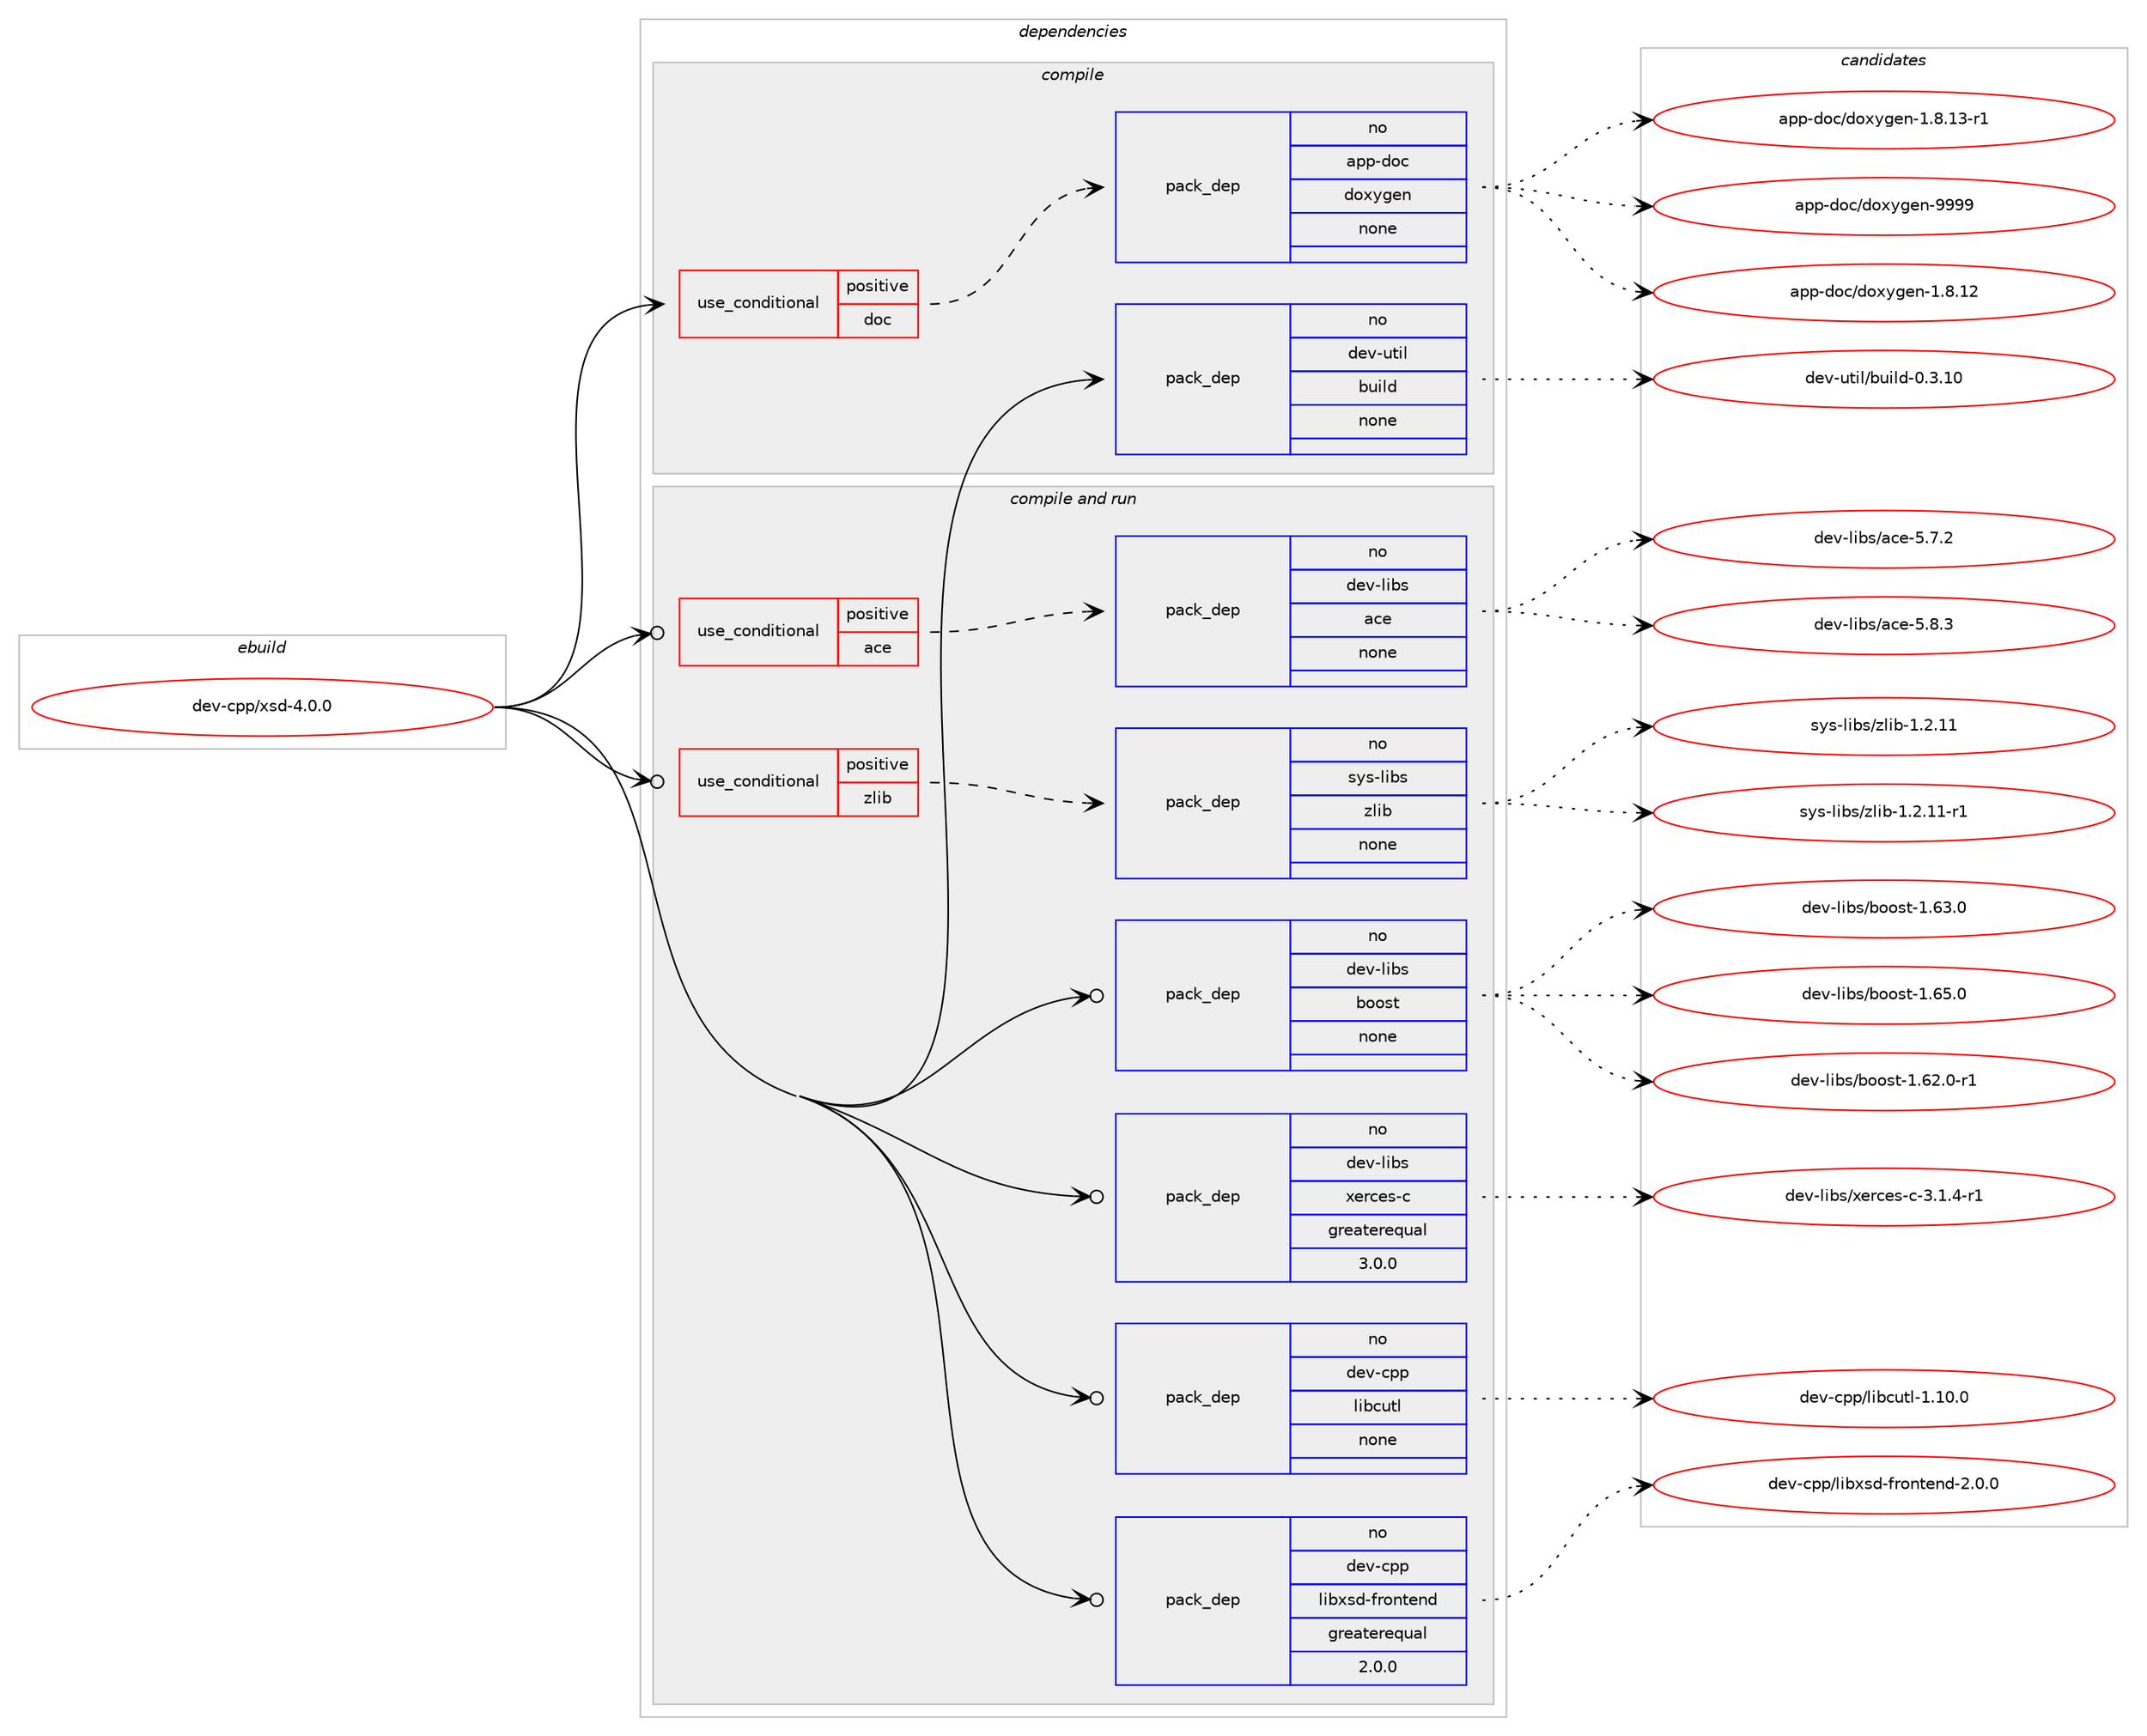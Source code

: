 digraph prolog {

# *************
# Graph options
# *************

newrank=true;
concentrate=true;
compound=true;
graph [rankdir=LR,fontname=Helvetica,fontsize=10,ranksep=1.5];#, ranksep=2.5, nodesep=0.2];
edge  [arrowhead=vee];
node  [fontname=Helvetica,fontsize=10];

# **********
# The ebuild
# **********

subgraph cluster_leftcol {
color=gray;
rank=same;
label=<<i>ebuild</i>>;
id [label="dev-cpp/xsd-4.0.0", color=red, width=4, href="../dev-cpp/xsd-4.0.0.svg"];
}

# ****************
# The dependencies
# ****************

subgraph cluster_midcol {
color=gray;
label=<<i>dependencies</i>>;
subgraph cluster_compile {
fillcolor="#eeeeee";
style=filled;
label=<<i>compile</i>>;
subgraph cond15879 {
dependency65984 [label=<<TABLE BORDER="0" CELLBORDER="1" CELLSPACING="0" CELLPADDING="4"><TR><TD ROWSPAN="3" CELLPADDING="10">use_conditional</TD></TR><TR><TD>positive</TD></TR><TR><TD>doc</TD></TR></TABLE>>, shape=none, color=red];
subgraph pack48637 {
dependency65985 [label=<<TABLE BORDER="0" CELLBORDER="1" CELLSPACING="0" CELLPADDING="4" WIDTH="220"><TR><TD ROWSPAN="6" CELLPADDING="30">pack_dep</TD></TR><TR><TD WIDTH="110">no</TD></TR><TR><TD>app-doc</TD></TR><TR><TD>doxygen</TD></TR><TR><TD>none</TD></TR><TR><TD></TD></TR></TABLE>>, shape=none, color=blue];
}
dependency65984:e -> dependency65985:w [weight=20,style="dashed",arrowhead="vee"];
}
id:e -> dependency65984:w [weight=20,style="solid",arrowhead="vee"];
subgraph pack48638 {
dependency65986 [label=<<TABLE BORDER="0" CELLBORDER="1" CELLSPACING="0" CELLPADDING="4" WIDTH="220"><TR><TD ROWSPAN="6" CELLPADDING="30">pack_dep</TD></TR><TR><TD WIDTH="110">no</TD></TR><TR><TD>dev-util</TD></TR><TR><TD>build</TD></TR><TR><TD>none</TD></TR><TR><TD></TD></TR></TABLE>>, shape=none, color=blue];
}
id:e -> dependency65986:w [weight=20,style="solid",arrowhead="vee"];
}
subgraph cluster_compileandrun {
fillcolor="#eeeeee";
style=filled;
label=<<i>compile and run</i>>;
subgraph cond15880 {
dependency65987 [label=<<TABLE BORDER="0" CELLBORDER="1" CELLSPACING="0" CELLPADDING="4"><TR><TD ROWSPAN="3" CELLPADDING="10">use_conditional</TD></TR><TR><TD>positive</TD></TR><TR><TD>ace</TD></TR></TABLE>>, shape=none, color=red];
subgraph pack48639 {
dependency65988 [label=<<TABLE BORDER="0" CELLBORDER="1" CELLSPACING="0" CELLPADDING="4" WIDTH="220"><TR><TD ROWSPAN="6" CELLPADDING="30">pack_dep</TD></TR><TR><TD WIDTH="110">no</TD></TR><TR><TD>dev-libs</TD></TR><TR><TD>ace</TD></TR><TR><TD>none</TD></TR><TR><TD></TD></TR></TABLE>>, shape=none, color=blue];
}
dependency65987:e -> dependency65988:w [weight=20,style="dashed",arrowhead="vee"];
}
id:e -> dependency65987:w [weight=20,style="solid",arrowhead="odotvee"];
subgraph cond15881 {
dependency65989 [label=<<TABLE BORDER="0" CELLBORDER="1" CELLSPACING="0" CELLPADDING="4"><TR><TD ROWSPAN="3" CELLPADDING="10">use_conditional</TD></TR><TR><TD>positive</TD></TR><TR><TD>zlib</TD></TR></TABLE>>, shape=none, color=red];
subgraph pack48640 {
dependency65990 [label=<<TABLE BORDER="0" CELLBORDER="1" CELLSPACING="0" CELLPADDING="4" WIDTH="220"><TR><TD ROWSPAN="6" CELLPADDING="30">pack_dep</TD></TR><TR><TD WIDTH="110">no</TD></TR><TR><TD>sys-libs</TD></TR><TR><TD>zlib</TD></TR><TR><TD>none</TD></TR><TR><TD></TD></TR></TABLE>>, shape=none, color=blue];
}
dependency65989:e -> dependency65990:w [weight=20,style="dashed",arrowhead="vee"];
}
id:e -> dependency65989:w [weight=20,style="solid",arrowhead="odotvee"];
subgraph pack48641 {
dependency65991 [label=<<TABLE BORDER="0" CELLBORDER="1" CELLSPACING="0" CELLPADDING="4" WIDTH="220"><TR><TD ROWSPAN="6" CELLPADDING="30">pack_dep</TD></TR><TR><TD WIDTH="110">no</TD></TR><TR><TD>dev-cpp</TD></TR><TR><TD>libcutl</TD></TR><TR><TD>none</TD></TR><TR><TD></TD></TR></TABLE>>, shape=none, color=blue];
}
id:e -> dependency65991:w [weight=20,style="solid",arrowhead="odotvee"];
subgraph pack48642 {
dependency65992 [label=<<TABLE BORDER="0" CELLBORDER="1" CELLSPACING="0" CELLPADDING="4" WIDTH="220"><TR><TD ROWSPAN="6" CELLPADDING="30">pack_dep</TD></TR><TR><TD WIDTH="110">no</TD></TR><TR><TD>dev-cpp</TD></TR><TR><TD>libxsd-frontend</TD></TR><TR><TD>greaterequal</TD></TR><TR><TD>2.0.0</TD></TR></TABLE>>, shape=none, color=blue];
}
id:e -> dependency65992:w [weight=20,style="solid",arrowhead="odotvee"];
subgraph pack48643 {
dependency65993 [label=<<TABLE BORDER="0" CELLBORDER="1" CELLSPACING="0" CELLPADDING="4" WIDTH="220"><TR><TD ROWSPAN="6" CELLPADDING="30">pack_dep</TD></TR><TR><TD WIDTH="110">no</TD></TR><TR><TD>dev-libs</TD></TR><TR><TD>boost</TD></TR><TR><TD>none</TD></TR><TR><TD></TD></TR></TABLE>>, shape=none, color=blue];
}
id:e -> dependency65993:w [weight=20,style="solid",arrowhead="odotvee"];
subgraph pack48644 {
dependency65994 [label=<<TABLE BORDER="0" CELLBORDER="1" CELLSPACING="0" CELLPADDING="4" WIDTH="220"><TR><TD ROWSPAN="6" CELLPADDING="30">pack_dep</TD></TR><TR><TD WIDTH="110">no</TD></TR><TR><TD>dev-libs</TD></TR><TR><TD>xerces-c</TD></TR><TR><TD>greaterequal</TD></TR><TR><TD>3.0.0</TD></TR></TABLE>>, shape=none, color=blue];
}
id:e -> dependency65994:w [weight=20,style="solid",arrowhead="odotvee"];
}
subgraph cluster_run {
fillcolor="#eeeeee";
style=filled;
label=<<i>run</i>>;
}
}

# **************
# The candidates
# **************

subgraph cluster_choices {
rank=same;
color=gray;
label=<<i>candidates</i>>;

subgraph choice48637 {
color=black;
nodesep=1;
choice9711211245100111994710011112012110310111045494656464950 [label="app-doc/doxygen-1.8.12", color=red, width=4,href="../app-doc/doxygen-1.8.12.svg"];
choice97112112451001119947100111120121103101110454946564649514511449 [label="app-doc/doxygen-1.8.13-r1", color=red, width=4,href="../app-doc/doxygen-1.8.13-r1.svg"];
choice971121124510011199471001111201211031011104557575757 [label="app-doc/doxygen-9999", color=red, width=4,href="../app-doc/doxygen-9999.svg"];
dependency65985:e -> choice9711211245100111994710011112012110310111045494656464950:w [style=dotted,weight="100"];
dependency65985:e -> choice97112112451001119947100111120121103101110454946564649514511449:w [style=dotted,weight="100"];
dependency65985:e -> choice971121124510011199471001111201211031011104557575757:w [style=dotted,weight="100"];
}
subgraph choice48638 {
color=black;
nodesep=1;
choice10010111845117116105108479811710510810045484651464948 [label="dev-util/build-0.3.10", color=red, width=4,href="../dev-util/build-0.3.10.svg"];
dependency65986:e -> choice10010111845117116105108479811710510810045484651464948:w [style=dotted,weight="100"];
}
subgraph choice48639 {
color=black;
nodesep=1;
choice1001011184510810598115479799101455346554650 [label="dev-libs/ace-5.7.2", color=red, width=4,href="../dev-libs/ace-5.7.2.svg"];
choice1001011184510810598115479799101455346564651 [label="dev-libs/ace-5.8.3", color=red, width=4,href="../dev-libs/ace-5.8.3.svg"];
dependency65988:e -> choice1001011184510810598115479799101455346554650:w [style=dotted,weight="100"];
dependency65988:e -> choice1001011184510810598115479799101455346564651:w [style=dotted,weight="100"];
}
subgraph choice48640 {
color=black;
nodesep=1;
choice1151211154510810598115471221081059845494650464949 [label="sys-libs/zlib-1.2.11", color=red, width=4,href="../sys-libs/zlib-1.2.11.svg"];
choice11512111545108105981154712210810598454946504649494511449 [label="sys-libs/zlib-1.2.11-r1", color=red, width=4,href="../sys-libs/zlib-1.2.11-r1.svg"];
dependency65990:e -> choice1151211154510810598115471221081059845494650464949:w [style=dotted,weight="100"];
dependency65990:e -> choice11512111545108105981154712210810598454946504649494511449:w [style=dotted,weight="100"];
}
subgraph choice48641 {
color=black;
nodesep=1;
choice100101118459911211247108105989911711610845494649484648 [label="dev-cpp/libcutl-1.10.0", color=red, width=4,href="../dev-cpp/libcutl-1.10.0.svg"];
dependency65991:e -> choice100101118459911211247108105989911711610845494649484648:w [style=dotted,weight="100"];
}
subgraph choice48642 {
color=black;
nodesep=1;
choice1001011184599112112471081059812011510045102114111110116101110100455046484648 [label="dev-cpp/libxsd-frontend-2.0.0", color=red, width=4,href="../dev-cpp/libxsd-frontend-2.0.0.svg"];
dependency65992:e -> choice1001011184599112112471081059812011510045102114111110116101110100455046484648:w [style=dotted,weight="100"];
}
subgraph choice48643 {
color=black;
nodesep=1;
choice10010111845108105981154798111111115116454946545046484511449 [label="dev-libs/boost-1.62.0-r1", color=red, width=4,href="../dev-libs/boost-1.62.0-r1.svg"];
choice1001011184510810598115479811111111511645494654514648 [label="dev-libs/boost-1.63.0", color=red, width=4,href="../dev-libs/boost-1.63.0.svg"];
choice1001011184510810598115479811111111511645494654534648 [label="dev-libs/boost-1.65.0", color=red, width=4,href="../dev-libs/boost-1.65.0.svg"];
dependency65993:e -> choice10010111845108105981154798111111115116454946545046484511449:w [style=dotted,weight="100"];
dependency65993:e -> choice1001011184510810598115479811111111511645494654514648:w [style=dotted,weight="100"];
dependency65993:e -> choice1001011184510810598115479811111111511645494654534648:w [style=dotted,weight="100"];
}
subgraph choice48644 {
color=black;
nodesep=1;
choice1001011184510810598115471201011149910111545994551464946524511449 [label="dev-libs/xerces-c-3.1.4-r1", color=red, width=4,href="../dev-libs/xerces-c-3.1.4-r1.svg"];
dependency65994:e -> choice1001011184510810598115471201011149910111545994551464946524511449:w [style=dotted,weight="100"];
}
}

}
